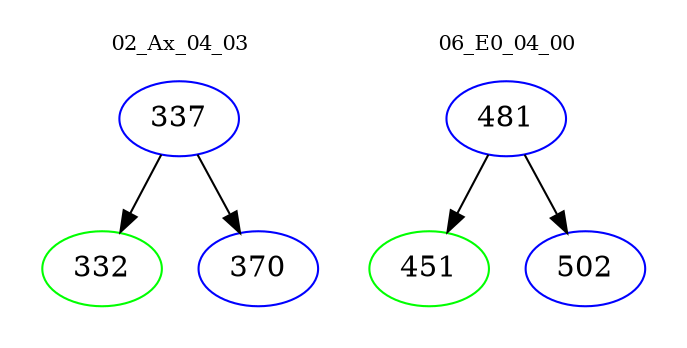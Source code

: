 digraph{
subgraph cluster_0 {
color = white
label = "02_Ax_04_03";
fontsize=10;
T0_337 [label="337", color="blue"]
T0_337 -> T0_332 [color="black"]
T0_332 [label="332", color="green"]
T0_337 -> T0_370 [color="black"]
T0_370 [label="370", color="blue"]
}
subgraph cluster_1 {
color = white
label = "06_E0_04_00";
fontsize=10;
T1_481 [label="481", color="blue"]
T1_481 -> T1_451 [color="black"]
T1_451 [label="451", color="green"]
T1_481 -> T1_502 [color="black"]
T1_502 [label="502", color="blue"]
}
}
